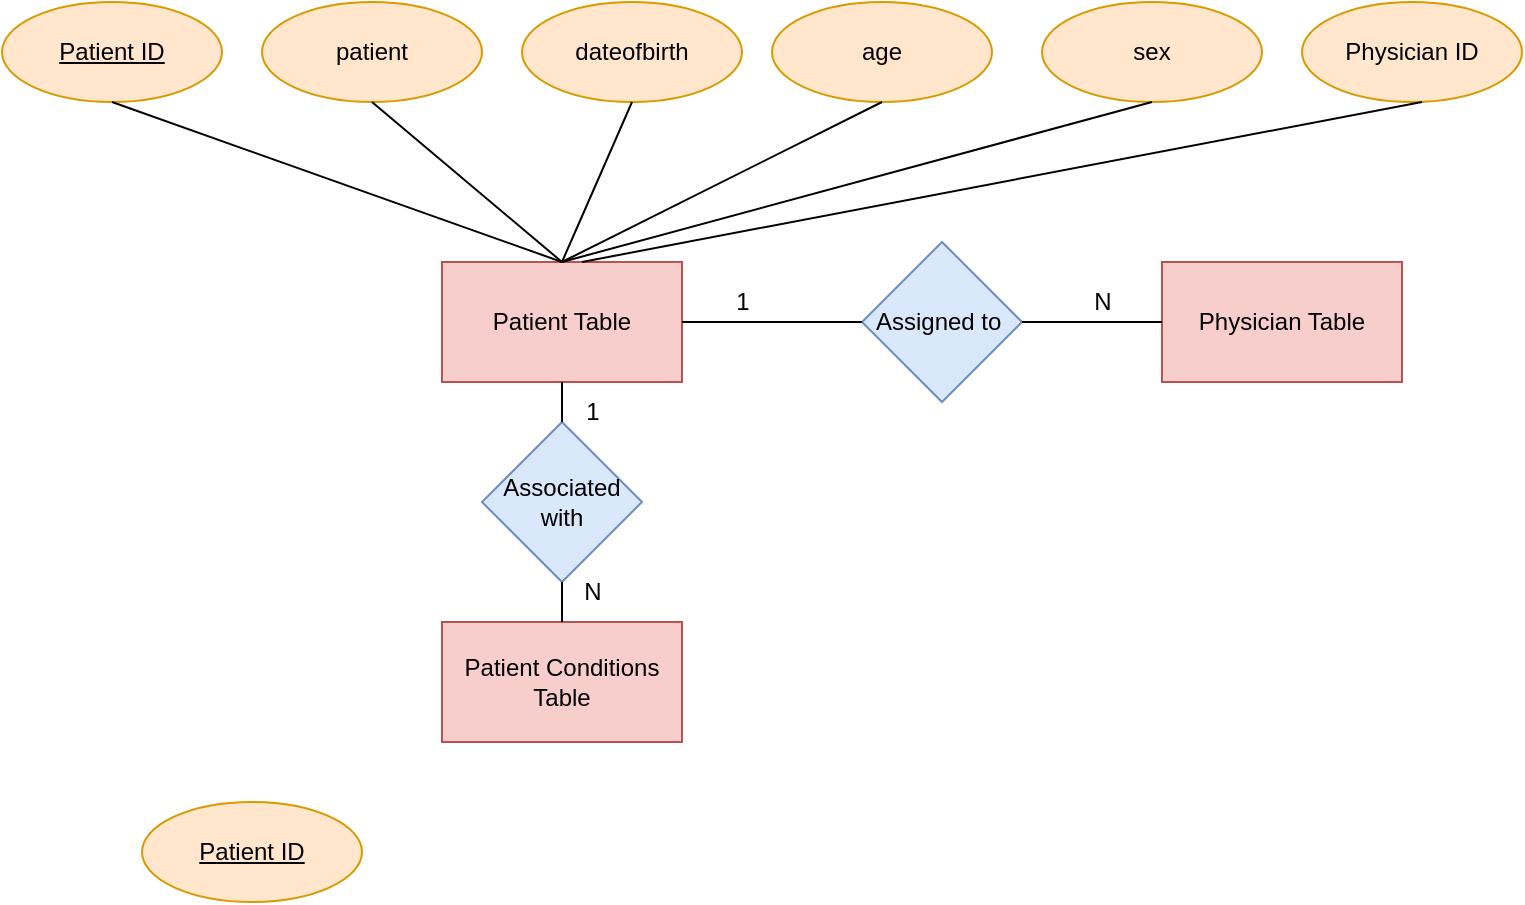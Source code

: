 <mxfile version="20.1.1" type="github">
  <diagram id="R2lEEEUBdFMjLlhIrx00" name="Page-1">
    <mxGraphModel dx="1796" dy="1525" grid="1" gridSize="10" guides="1" tooltips="1" connect="1" arrows="1" fold="1" page="1" pageScale="1" pageWidth="850" pageHeight="1100" math="0" shadow="0" extFonts="Permanent Marker^https://fonts.googleapis.com/css?family=Permanent+Marker">
      <root>
        <mxCell id="0" />
        <mxCell id="1" parent="0" />
        <mxCell id="RXnTxWHTMbPDA2lkVVUp-14" value="Patient Table" style="rounded=0;whiteSpace=wrap;html=1;strokeColor=#b85450;fillColor=#f8cecc;" vertex="1" parent="1">
          <mxGeometry x="110" y="60" width="120" height="60" as="geometry" />
        </mxCell>
        <mxCell id="RXnTxWHTMbPDA2lkVVUp-15" value="Physician Table" style="rounded=0;whiteSpace=wrap;html=1;fillColor=#f8cecc;strokeColor=#b85450;" vertex="1" parent="1">
          <mxGeometry x="470" y="60" width="120" height="60" as="geometry" />
        </mxCell>
        <mxCell id="RXnTxWHTMbPDA2lkVVUp-16" value="Patient Conditions Table" style="rounded=0;whiteSpace=wrap;html=1;fillColor=#f8cecc;strokeColor=#b85450;" vertex="1" parent="1">
          <mxGeometry x="110" y="240" width="120" height="60" as="geometry" />
        </mxCell>
        <mxCell id="RXnTxWHTMbPDA2lkVVUp-17" value="Assigned to&amp;nbsp;" style="rhombus;whiteSpace=wrap;html=1;fillColor=#dae8fc;strokeColor=#6c8ebf;" vertex="1" parent="1">
          <mxGeometry x="320" y="50" width="80" height="80" as="geometry" />
        </mxCell>
        <mxCell id="RXnTxWHTMbPDA2lkVVUp-18" value="Associated with" style="rhombus;whiteSpace=wrap;html=1;fillColor=#dae8fc;strokeColor=#6c8ebf;" vertex="1" parent="1">
          <mxGeometry x="130" y="140" width="80" height="80" as="geometry" />
        </mxCell>
        <mxCell id="RXnTxWHTMbPDA2lkVVUp-19" value="" style="endArrow=none;html=1;rounded=0;exitX=1;exitY=0.5;exitDx=0;exitDy=0;entryX=0;entryY=0.5;entryDx=0;entryDy=0;" edge="1" parent="1" source="RXnTxWHTMbPDA2lkVVUp-17" target="RXnTxWHTMbPDA2lkVVUp-15">
          <mxGeometry width="50" height="50" relative="1" as="geometry">
            <mxPoint x="420" y="130" as="sourcePoint" />
            <mxPoint x="470" y="80" as="targetPoint" />
          </mxGeometry>
        </mxCell>
        <mxCell id="RXnTxWHTMbPDA2lkVVUp-20" value="" style="endArrow=none;html=1;rounded=0;exitX=1;exitY=0.5;exitDx=0;exitDy=0;" edge="1" parent="1" source="RXnTxWHTMbPDA2lkVVUp-14">
          <mxGeometry width="50" height="50" relative="1" as="geometry">
            <mxPoint x="270" y="140" as="sourcePoint" />
            <mxPoint x="320" y="90" as="targetPoint" />
            <Array as="points" />
          </mxGeometry>
        </mxCell>
        <mxCell id="RXnTxWHTMbPDA2lkVVUp-21" value="" style="endArrow=none;html=1;rounded=0;exitX=0.5;exitY=0;exitDx=0;exitDy=0;" edge="1" parent="1" source="RXnTxWHTMbPDA2lkVVUp-18">
          <mxGeometry width="50" height="50" relative="1" as="geometry">
            <mxPoint x="120" y="170" as="sourcePoint" />
            <mxPoint x="170" y="120" as="targetPoint" />
          </mxGeometry>
        </mxCell>
        <mxCell id="RXnTxWHTMbPDA2lkVVUp-22" value="" style="endArrow=none;html=1;rounded=0;exitX=0.5;exitY=0;exitDx=0;exitDy=0;" edge="1" parent="1" source="RXnTxWHTMbPDA2lkVVUp-16">
          <mxGeometry width="50" height="50" relative="1" as="geometry">
            <mxPoint x="120" y="270" as="sourcePoint" />
            <mxPoint x="170" y="220" as="targetPoint" />
          </mxGeometry>
        </mxCell>
        <mxCell id="RXnTxWHTMbPDA2lkVVUp-23" value="1" style="text;html=1;align=center;verticalAlign=middle;resizable=0;points=[];autosize=1;strokeColor=none;fillColor=none;" vertex="1" parent="1">
          <mxGeometry x="245" y="65" width="30" height="30" as="geometry" />
        </mxCell>
        <mxCell id="RXnTxWHTMbPDA2lkVVUp-24" value="N" style="text;html=1;align=center;verticalAlign=middle;resizable=0;points=[];autosize=1;strokeColor=none;fillColor=none;" vertex="1" parent="1">
          <mxGeometry x="425" y="65" width="30" height="30" as="geometry" />
        </mxCell>
        <mxCell id="RXnTxWHTMbPDA2lkVVUp-25" value="N" style="text;html=1;align=center;verticalAlign=middle;resizable=0;points=[];autosize=1;strokeColor=none;fillColor=none;" vertex="1" parent="1">
          <mxGeometry x="170" y="210" width="30" height="30" as="geometry" />
        </mxCell>
        <mxCell id="RXnTxWHTMbPDA2lkVVUp-26" value="1" style="text;html=1;align=center;verticalAlign=middle;resizable=0;points=[];autosize=1;strokeColor=none;fillColor=none;" vertex="1" parent="1">
          <mxGeometry x="170" y="120" width="30" height="30" as="geometry" />
        </mxCell>
        <mxCell id="RXnTxWHTMbPDA2lkVVUp-27" value="patient" style="ellipse;whiteSpace=wrap;html=1;strokeColor=#d79b00;fillColor=#ffe6cc;" vertex="1" parent="1">
          <mxGeometry x="20" y="-70" width="110" height="50" as="geometry" />
        </mxCell>
        <mxCell id="RXnTxWHTMbPDA2lkVVUp-28" value="dateofbirth" style="ellipse;whiteSpace=wrap;html=1;strokeColor=#d79b00;fillColor=#ffe6cc;" vertex="1" parent="1">
          <mxGeometry x="150" y="-70" width="110" height="50" as="geometry" />
        </mxCell>
        <mxCell id="RXnTxWHTMbPDA2lkVVUp-29" value="age" style="ellipse;whiteSpace=wrap;html=1;strokeColor=#d79b00;fillColor=#ffe6cc;" vertex="1" parent="1">
          <mxGeometry x="275" y="-70" width="110" height="50" as="geometry" />
        </mxCell>
        <mxCell id="RXnTxWHTMbPDA2lkVVUp-30" value="Patient ID" style="ellipse;whiteSpace=wrap;html=1;strokeColor=#d79b00;fillColor=#ffe6cc;fontStyle=4" vertex="1" parent="1">
          <mxGeometry x="-110" y="-70" width="110" height="50" as="geometry" />
        </mxCell>
        <mxCell id="RXnTxWHTMbPDA2lkVVUp-31" value="sex" style="ellipse;whiteSpace=wrap;html=1;strokeColor=#d79b00;fillColor=#ffe6cc;" vertex="1" parent="1">
          <mxGeometry x="410" y="-70" width="110" height="50" as="geometry" />
        </mxCell>
        <mxCell id="RXnTxWHTMbPDA2lkVVUp-32" value="Physician ID" style="ellipse;whiteSpace=wrap;html=1;strokeColor=#d79b00;fillColor=#ffe6cc;" vertex="1" parent="1">
          <mxGeometry x="540" y="-70" width="110" height="50" as="geometry" />
        </mxCell>
        <mxCell id="RXnTxWHTMbPDA2lkVVUp-33" value="" style="endArrow=none;html=1;rounded=0;entryX=0.5;entryY=1;entryDx=0;entryDy=0;exitX=0.5;exitY=0;exitDx=0;exitDy=0;" edge="1" parent="1" source="RXnTxWHTMbPDA2lkVVUp-14" target="RXnTxWHTMbPDA2lkVVUp-30">
          <mxGeometry width="50" height="50" relative="1" as="geometry">
            <mxPoint x="-80" y="30" as="sourcePoint" />
            <mxPoint x="-30" y="-20" as="targetPoint" />
          </mxGeometry>
        </mxCell>
        <mxCell id="RXnTxWHTMbPDA2lkVVUp-34" value="" style="endArrow=none;html=1;rounded=0;entryX=0.5;entryY=1;entryDx=0;entryDy=0;exitX=0.5;exitY=0;exitDx=0;exitDy=0;" edge="1" parent="1" source="RXnTxWHTMbPDA2lkVVUp-14" target="RXnTxWHTMbPDA2lkVVUp-27">
          <mxGeometry width="50" height="50" relative="1" as="geometry">
            <mxPoint x="160" y="50" as="sourcePoint" />
            <mxPoint x="210" as="targetPoint" />
          </mxGeometry>
        </mxCell>
        <mxCell id="RXnTxWHTMbPDA2lkVVUp-35" value="" style="endArrow=none;html=1;rounded=0;entryX=0.5;entryY=1;entryDx=0;entryDy=0;" edge="1" parent="1" target="RXnTxWHTMbPDA2lkVVUp-28">
          <mxGeometry width="50" height="50" relative="1" as="geometry">
            <mxPoint x="170" y="60" as="sourcePoint" />
            <mxPoint x="220" y="10" as="targetPoint" />
          </mxGeometry>
        </mxCell>
        <mxCell id="RXnTxWHTMbPDA2lkVVUp-36" value="" style="endArrow=none;html=1;rounded=0;entryX=0.5;entryY=1;entryDx=0;entryDy=0;" edge="1" parent="1" target="RXnTxWHTMbPDA2lkVVUp-29">
          <mxGeometry width="50" height="50" relative="1" as="geometry">
            <mxPoint x="170" y="60" as="sourcePoint" />
            <mxPoint x="220" y="10" as="targetPoint" />
          </mxGeometry>
        </mxCell>
        <mxCell id="RXnTxWHTMbPDA2lkVVUp-37" value="" style="endArrow=none;html=1;rounded=0;exitX=0.5;exitY=0;exitDx=0;exitDy=0;entryX=0.5;entryY=1;entryDx=0;entryDy=0;" edge="1" parent="1" source="RXnTxWHTMbPDA2lkVVUp-14" target="RXnTxWHTMbPDA2lkVVUp-31">
          <mxGeometry width="50" height="50" relative="1" as="geometry">
            <mxPoint x="300" y="100" as="sourcePoint" />
            <mxPoint x="350" y="50" as="targetPoint" />
            <Array as="points" />
          </mxGeometry>
        </mxCell>
        <mxCell id="RXnTxWHTMbPDA2lkVVUp-38" value="" style="endArrow=none;html=1;rounded=0;" edge="1" parent="1">
          <mxGeometry width="50" height="50" relative="1" as="geometry">
            <mxPoint x="180" y="60" as="sourcePoint" />
            <mxPoint x="600" y="-20" as="targetPoint" />
          </mxGeometry>
        </mxCell>
        <mxCell id="RXnTxWHTMbPDA2lkVVUp-39" value="Patient ID" style="ellipse;whiteSpace=wrap;html=1;strokeColor=#d79b00;fillColor=#ffe6cc;fontStyle=4" vertex="1" parent="1">
          <mxGeometry x="-40" y="330" width="110" height="50" as="geometry" />
        </mxCell>
      </root>
    </mxGraphModel>
  </diagram>
</mxfile>
